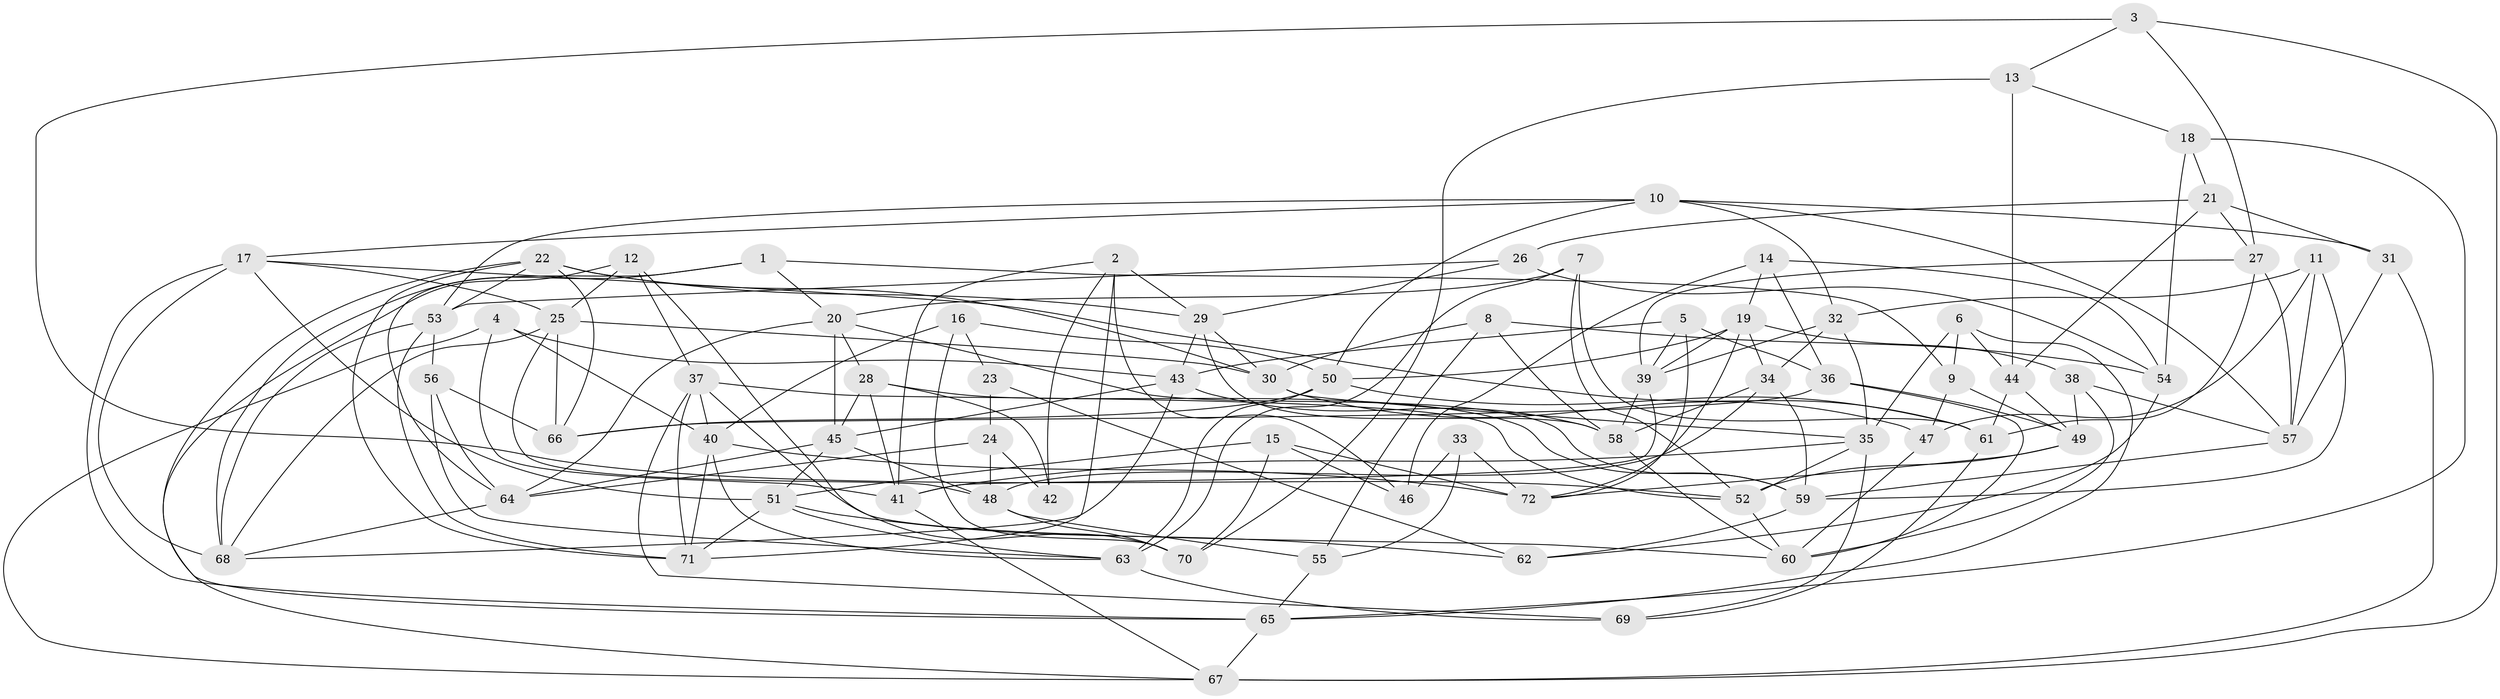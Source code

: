 // original degree distribution, {4: 1.0}
// Generated by graph-tools (version 1.1) at 2025/38/03/04/25 23:38:17]
// undirected, 72 vertices, 181 edges
graph export_dot {
  node [color=gray90,style=filled];
  1;
  2;
  3;
  4;
  5;
  6;
  7;
  8;
  9;
  10;
  11;
  12;
  13;
  14;
  15;
  16;
  17;
  18;
  19;
  20;
  21;
  22;
  23;
  24;
  25;
  26;
  27;
  28;
  29;
  30;
  31;
  32;
  33;
  34;
  35;
  36;
  37;
  38;
  39;
  40;
  41;
  42;
  43;
  44;
  45;
  46;
  47;
  48;
  49;
  50;
  51;
  52;
  53;
  54;
  55;
  56;
  57;
  58;
  59;
  60;
  61;
  62;
  63;
  64;
  65;
  66;
  67;
  68;
  69;
  70;
  71;
  72;
  1 -- 9 [weight=1.0];
  1 -- 20 [weight=1.0];
  1 -- 64 [weight=1.0];
  1 -- 68 [weight=1.0];
  2 -- 29 [weight=1.0];
  2 -- 41 [weight=1.0];
  2 -- 42 [weight=1.0];
  2 -- 46 [weight=2.0];
  2 -- 71 [weight=1.0];
  3 -- 13 [weight=1.0];
  3 -- 27 [weight=1.0];
  3 -- 52 [weight=1.0];
  3 -- 67 [weight=1.0];
  4 -- 40 [weight=1.0];
  4 -- 41 [weight=1.0];
  4 -- 43 [weight=1.0];
  4 -- 67 [weight=1.0];
  5 -- 36 [weight=1.0];
  5 -- 39 [weight=1.0];
  5 -- 43 [weight=1.0];
  5 -- 72 [weight=1.0];
  6 -- 9 [weight=1.0];
  6 -- 35 [weight=1.0];
  6 -- 44 [weight=1.0];
  6 -- 65 [weight=1.0];
  7 -- 20 [weight=1.0];
  7 -- 52 [weight=1.0];
  7 -- 61 [weight=1.0];
  7 -- 63 [weight=1.0];
  8 -- 30 [weight=1.0];
  8 -- 54 [weight=1.0];
  8 -- 55 [weight=1.0];
  8 -- 58 [weight=1.0];
  9 -- 47 [weight=1.0];
  9 -- 49 [weight=1.0];
  10 -- 17 [weight=1.0];
  10 -- 31 [weight=1.0];
  10 -- 32 [weight=1.0];
  10 -- 50 [weight=1.0];
  10 -- 53 [weight=1.0];
  10 -- 57 [weight=1.0];
  11 -- 32 [weight=1.0];
  11 -- 47 [weight=1.0];
  11 -- 57 [weight=1.0];
  11 -- 59 [weight=1.0];
  12 -- 25 [weight=1.0];
  12 -- 37 [weight=1.0];
  12 -- 67 [weight=1.0];
  12 -- 70 [weight=1.0];
  13 -- 18 [weight=1.0];
  13 -- 44 [weight=2.0];
  13 -- 70 [weight=2.0];
  14 -- 19 [weight=1.0];
  14 -- 36 [weight=1.0];
  14 -- 46 [weight=1.0];
  14 -- 54 [weight=1.0];
  15 -- 46 [weight=1.0];
  15 -- 51 [weight=1.0];
  15 -- 70 [weight=1.0];
  15 -- 72 [weight=1.0];
  16 -- 23 [weight=1.0];
  16 -- 40 [weight=1.0];
  16 -- 50 [weight=1.0];
  16 -- 70 [weight=1.0];
  17 -- 25 [weight=1.0];
  17 -- 51 [weight=1.0];
  17 -- 61 [weight=1.0];
  17 -- 65 [weight=1.0];
  17 -- 68 [weight=1.0];
  18 -- 21 [weight=1.0];
  18 -- 54 [weight=1.0];
  18 -- 65 [weight=1.0];
  19 -- 34 [weight=1.0];
  19 -- 38 [weight=1.0];
  19 -- 39 [weight=1.0];
  19 -- 50 [weight=1.0];
  19 -- 72 [weight=1.0];
  20 -- 28 [weight=1.0];
  20 -- 45 [weight=1.0];
  20 -- 59 [weight=1.0];
  20 -- 64 [weight=1.0];
  21 -- 26 [weight=1.0];
  21 -- 27 [weight=2.0];
  21 -- 31 [weight=1.0];
  21 -- 44 [weight=1.0];
  22 -- 29 [weight=1.0];
  22 -- 30 [weight=1.0];
  22 -- 53 [weight=1.0];
  22 -- 65 [weight=1.0];
  22 -- 66 [weight=1.0];
  22 -- 71 [weight=1.0];
  23 -- 24 [weight=1.0];
  23 -- 62 [weight=2.0];
  24 -- 42 [weight=1.0];
  24 -- 48 [weight=1.0];
  24 -- 64 [weight=1.0];
  25 -- 30 [weight=1.0];
  25 -- 48 [weight=1.0];
  25 -- 66 [weight=1.0];
  25 -- 68 [weight=1.0];
  26 -- 29 [weight=1.0];
  26 -- 53 [weight=1.0];
  26 -- 54 [weight=1.0];
  27 -- 39 [weight=1.0];
  27 -- 57 [weight=1.0];
  27 -- 61 [weight=1.0];
  28 -- 41 [weight=1.0];
  28 -- 42 [weight=2.0];
  28 -- 45 [weight=1.0];
  28 -- 59 [weight=1.0];
  29 -- 30 [weight=1.0];
  29 -- 43 [weight=1.0];
  29 -- 58 [weight=1.0];
  30 -- 35 [weight=1.0];
  30 -- 47 [weight=1.0];
  31 -- 57 [weight=1.0];
  31 -- 67 [weight=1.0];
  32 -- 34 [weight=2.0];
  32 -- 35 [weight=1.0];
  32 -- 39 [weight=1.0];
  33 -- 46 [weight=2.0];
  33 -- 55 [weight=1.0];
  33 -- 72 [weight=1.0];
  34 -- 48 [weight=1.0];
  34 -- 58 [weight=1.0];
  34 -- 59 [weight=1.0];
  35 -- 41 [weight=1.0];
  35 -- 52 [weight=1.0];
  35 -- 69 [weight=1.0];
  36 -- 49 [weight=1.0];
  36 -- 60 [weight=1.0];
  36 -- 66 [weight=2.0];
  37 -- 40 [weight=1.0];
  37 -- 52 [weight=1.0];
  37 -- 60 [weight=1.0];
  37 -- 69 [weight=1.0];
  37 -- 71 [weight=1.0];
  38 -- 49 [weight=1.0];
  38 -- 57 [weight=1.0];
  38 -- 60 [weight=1.0];
  39 -- 41 [weight=1.0];
  39 -- 58 [weight=1.0];
  40 -- 63 [weight=1.0];
  40 -- 71 [weight=1.0];
  40 -- 72 [weight=1.0];
  41 -- 67 [weight=1.0];
  43 -- 45 [weight=1.0];
  43 -- 58 [weight=1.0];
  43 -- 68 [weight=1.0];
  44 -- 49 [weight=1.0];
  44 -- 61 [weight=1.0];
  45 -- 48 [weight=1.0];
  45 -- 51 [weight=1.0];
  45 -- 64 [weight=1.0];
  47 -- 60 [weight=1.0];
  48 -- 55 [weight=1.0];
  48 -- 70 [weight=1.0];
  49 -- 52 [weight=1.0];
  49 -- 72 [weight=1.0];
  50 -- 61 [weight=1.0];
  50 -- 63 [weight=1.0];
  50 -- 66 [weight=1.0];
  51 -- 62 [weight=1.0];
  51 -- 63 [weight=1.0];
  51 -- 71 [weight=1.0];
  52 -- 60 [weight=1.0];
  53 -- 56 [weight=1.0];
  53 -- 68 [weight=1.0];
  53 -- 71 [weight=1.0];
  54 -- 62 [weight=2.0];
  55 -- 65 [weight=1.0];
  56 -- 63 [weight=1.0];
  56 -- 64 [weight=1.0];
  56 -- 66 [weight=1.0];
  57 -- 59 [weight=1.0];
  58 -- 60 [weight=1.0];
  59 -- 62 [weight=1.0];
  61 -- 69 [weight=1.0];
  63 -- 69 [weight=1.0];
  64 -- 68 [weight=1.0];
  65 -- 67 [weight=1.0];
}
